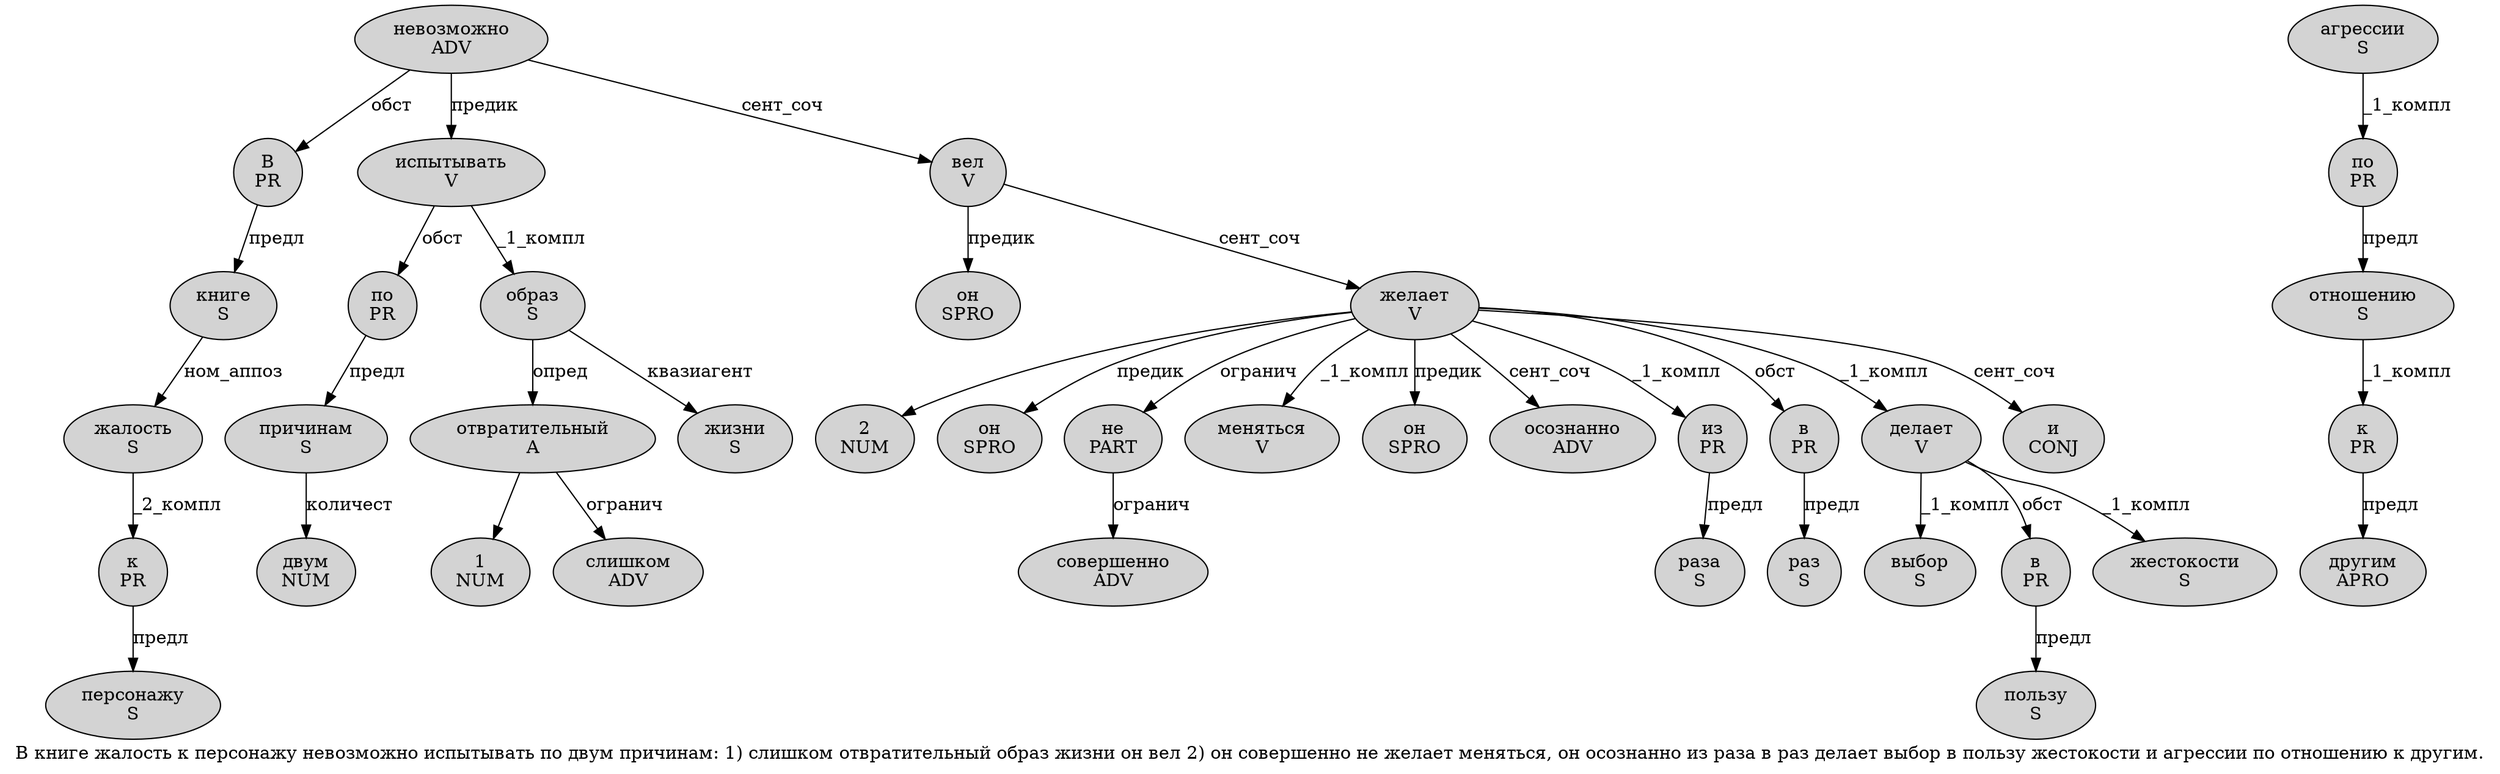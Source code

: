 digraph SENTENCE_3798 {
	graph [label="В книге жалость к персонажу невозможно испытывать по двум причинам: 1) слишком отвратительный образ жизни он вел 2) он совершенно не желает меняться, он осознанно из раза в раз делает выбор в пользу жестокости и агрессии по отношению к другим."]
	node [style=filled]
		0 [label="В
PR" color="" fillcolor=lightgray penwidth=1 shape=ellipse]
		1 [label="книге
S" color="" fillcolor=lightgray penwidth=1 shape=ellipse]
		2 [label="жалость
S" color="" fillcolor=lightgray penwidth=1 shape=ellipse]
		3 [label="к
PR" color="" fillcolor=lightgray penwidth=1 shape=ellipse]
		4 [label="персонажу
S" color="" fillcolor=lightgray penwidth=1 shape=ellipse]
		5 [label="невозможно
ADV" color="" fillcolor=lightgray penwidth=1 shape=ellipse]
		6 [label="испытывать
V" color="" fillcolor=lightgray penwidth=1 shape=ellipse]
		7 [label="по
PR" color="" fillcolor=lightgray penwidth=1 shape=ellipse]
		8 [label="двум
NUM" color="" fillcolor=lightgray penwidth=1 shape=ellipse]
		9 [label="причинам
S" color="" fillcolor=lightgray penwidth=1 shape=ellipse]
		11 [label="1
NUM" color="" fillcolor=lightgray penwidth=1 shape=ellipse]
		13 [label="слишком
ADV" color="" fillcolor=lightgray penwidth=1 shape=ellipse]
		14 [label="отвратительный
A" color="" fillcolor=lightgray penwidth=1 shape=ellipse]
		15 [label="образ
S" color="" fillcolor=lightgray penwidth=1 shape=ellipse]
		16 [label="жизни
S" color="" fillcolor=lightgray penwidth=1 shape=ellipse]
		17 [label="он
SPRO" color="" fillcolor=lightgray penwidth=1 shape=ellipse]
		18 [label="вел
V" color="" fillcolor=lightgray penwidth=1 shape=ellipse]
		19 [label="2
NUM" color="" fillcolor=lightgray penwidth=1 shape=ellipse]
		21 [label="он
SPRO" color="" fillcolor=lightgray penwidth=1 shape=ellipse]
		22 [label="совершенно
ADV" color="" fillcolor=lightgray penwidth=1 shape=ellipse]
		23 [label="не
PART" color="" fillcolor=lightgray penwidth=1 shape=ellipse]
		24 [label="желает
V" color="" fillcolor=lightgray penwidth=1 shape=ellipse]
		25 [label="меняться
V" color="" fillcolor=lightgray penwidth=1 shape=ellipse]
		27 [label="он
SPRO" color="" fillcolor=lightgray penwidth=1 shape=ellipse]
		28 [label="осознанно
ADV" color="" fillcolor=lightgray penwidth=1 shape=ellipse]
		29 [label="из
PR" color="" fillcolor=lightgray penwidth=1 shape=ellipse]
		30 [label="раза
S" color="" fillcolor=lightgray penwidth=1 shape=ellipse]
		31 [label="в
PR" color="" fillcolor=lightgray penwidth=1 shape=ellipse]
		32 [label="раз
S" color="" fillcolor=lightgray penwidth=1 shape=ellipse]
		33 [label="делает
V" color="" fillcolor=lightgray penwidth=1 shape=ellipse]
		34 [label="выбор
S" color="" fillcolor=lightgray penwidth=1 shape=ellipse]
		35 [label="в
PR" color="" fillcolor=lightgray penwidth=1 shape=ellipse]
		36 [label="пользу
S" color="" fillcolor=lightgray penwidth=1 shape=ellipse]
		37 [label="жестокости
S" color="" fillcolor=lightgray penwidth=1 shape=ellipse]
		38 [label="и
CONJ" color="" fillcolor=lightgray penwidth=1 shape=ellipse]
		39 [label="агрессии
S" color="" fillcolor=lightgray penwidth=1 shape=ellipse]
		40 [label="по
PR" color="" fillcolor=lightgray penwidth=1 shape=ellipse]
		41 [label="отношению
S" color="" fillcolor=lightgray penwidth=1 shape=ellipse]
		42 [label="к
PR" color="" fillcolor=lightgray penwidth=1 shape=ellipse]
		43 [label="другим
APRO" color="" fillcolor=lightgray penwidth=1 shape=ellipse]
			7 -> 9 [label="предл"]
			5 -> 0 [label="обст"]
			5 -> 6 [label="предик"]
			5 -> 18 [label="сент_соч"]
			41 -> 42 [label="_1_компл"]
			31 -> 32 [label="предл"]
			14 -> 11
			14 -> 13 [label="огранич"]
			33 -> 34 [label="_1_компл"]
			33 -> 35 [label="обст"]
			33 -> 37 [label="_1_компл"]
			23 -> 22 [label="огранич"]
			24 -> 19
			24 -> 21 [label="предик"]
			24 -> 23 [label="огранич"]
			24 -> 25 [label="_1_компл"]
			24 -> 27 [label="предик"]
			24 -> 28 [label="сент_соч"]
			24 -> 29 [label="_1_компл"]
			24 -> 31 [label="обст"]
			24 -> 33 [label="_1_компл"]
			24 -> 38 [label="сент_соч"]
			6 -> 7 [label="обст"]
			6 -> 15 [label="_1_компл"]
			29 -> 30 [label="предл"]
			39 -> 40 [label="_1_компл"]
			9 -> 8 [label="количест"]
			15 -> 14 [label="опред"]
			15 -> 16 [label="квазиагент"]
			2 -> 3 [label="_2_компл"]
			0 -> 1 [label="предл"]
			3 -> 4 [label="предл"]
			1 -> 2 [label="ном_аппоз"]
			18 -> 17 [label="предик"]
			18 -> 24 [label="сент_соч"]
			42 -> 43 [label="предл"]
			40 -> 41 [label="предл"]
			35 -> 36 [label="предл"]
}